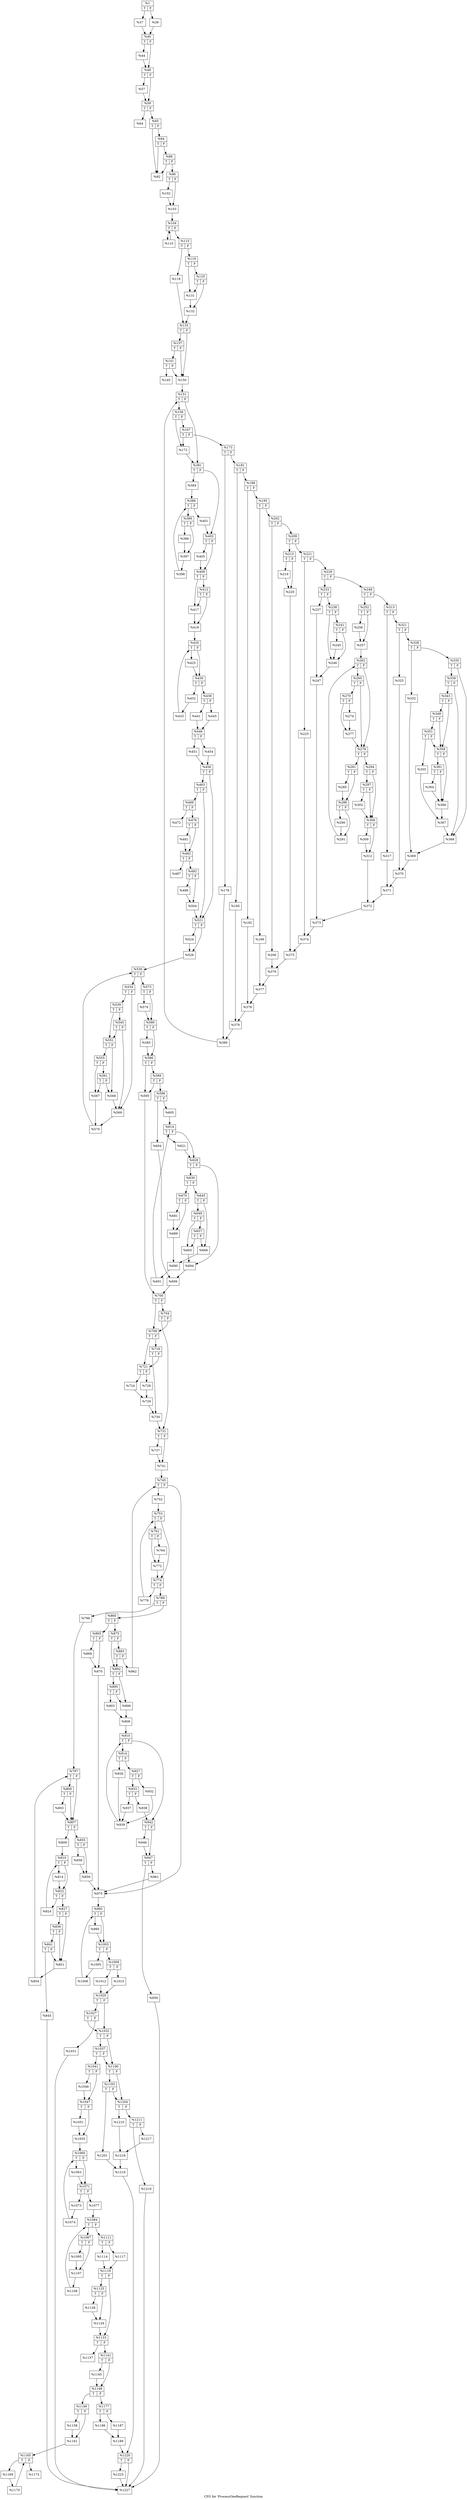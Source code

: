 digraph "CFG for 'ProcessOneRequest' function" {
	label="CFG for 'ProcessOneRequest' function";

	Node0x1010f40 [shape=record,label="{%1|{<s0>T|<s1>F}}"];
	Node0x1010f40:s0 -> Node0x1011050;
	Node0x1010f40:s1 -> Node0xfe5410;
	Node0x1011050 [shape=record,label="{%37}"];
	Node0x1011050 -> Node0xfe54c0;
	Node0xfe5410 [shape=record,label="{%39}"];
	Node0xfe5410 -> Node0xfe54c0;
	Node0xfe54c0 [shape=record,label="{%40|{<s0>T|<s1>F}}"];
	Node0xfe54c0:s0 -> Node0xfe5940;
	Node0xfe54c0:s1 -> Node0x1012b60;
	Node0xfe5940 [shape=record,label="{%44}"];
	Node0xfe5940 -> Node0x1012b60;
	Node0x1012b60 [shape=record,label="{%48|{<s0>T|<s1>F}}"];
	Node0x1012b60:s0 -> Node0x1013cd0;
	Node0x1012b60:s1 -> Node0x1013d20;
	Node0x1013cd0 [shape=record,label="{%57}"];
	Node0x1013cd0 -> Node0x1013d20;
	Node0x1013d20 [shape=record,label="{%59|{<s0>T|<s1>F}}"];
	Node0x1013d20:s0 -> Node0x1014450;
	Node0x1013d20:s1 -> Node0x10144a0;
	Node0x1014450 [shape=record,label="{%64}"];
	Node0x10144a0 [shape=record,label="{%65|{<s0>T|<s1>F}}"];
	Node0x10144a0:s0 -> Node0x1015a80;
	Node0x10144a0:s1 -> Node0x1015ad0;
	Node0x1015ad0 [shape=record,label="{%84|{<s0>T|<s1>F}}"];
	Node0x1015ad0:s0 -> Node0x1015a80;
	Node0x1015ad0:s1 -> Node0x1015e50;
	Node0x1015e50 [shape=record,label="{%88|{<s0>T|<s1>F}}"];
	Node0x1015e50:s0 -> Node0x1015a80;
	Node0x1015e50:s1 -> Node0x10160d0;
	Node0x1015a80 [shape=record,label="{%92}"];
	Node0x10160d0 [shape=record,label="{%96|{<s0>T|<s1>F}}"];
	Node0x10160d0:s0 -> Node0x1016dd0;
	Node0x10160d0:s1 -> Node0x1016e20;
	Node0x1016dd0 [shape=record,label="{%102}"];
	Node0x1016dd0 -> Node0x1016e20;
	Node0x1016e20 [shape=record,label="{%103}"];
	Node0x1016e20 -> Node0x10171b0;
	Node0x10171b0 [shape=record,label="{%104|{<s0>T|<s1>F}}"];
	Node0x10171b0:s0 -> Node0x10174a0;
	Node0x10171b0:s1 -> Node0x10174f0;
	Node0x10174a0 [shape=record,label="{%110}"];
	Node0x10174a0 -> Node0x10171b0;
	Node0x10174f0 [shape=record,label="{%115|{<s0>T|<s1>F}}"];
	Node0x10174f0:s0 -> Node0x10179c0;
	Node0x10174f0:s1 -> Node0x1017a10;
	Node0x10179c0 [shape=record,label="{%118}"];
	Node0x10179c0 -> Node0x1017ba0;
	Node0x1017a10 [shape=record,label="{%119|{<s0>T|<s1>F}}"];
	Node0x1017a10:s0 -> Node0x1017e60;
	Node0x1017a10:s1 -> Node0x1017eb0;
	Node0x1017eb0 [shape=record,label="{%125|{<s0>T|<s1>F}}"];
	Node0x1017eb0:s0 -> Node0x1017e60;
	Node0x1017eb0:s1 -> Node0x10189e0;
	Node0x1017e60 [shape=record,label="{%131}"];
	Node0x1017e60 -> Node0x10189e0;
	Node0x10189e0 [shape=record,label="{%132}"];
	Node0x10189e0 -> Node0x1017ba0;
	Node0x1017ba0 [shape=record,label="{%133|{<s0>T|<s1>F}}"];
	Node0x1017ba0:s0 -> Node0x1018eb0;
	Node0x1017ba0:s1 -> Node0x1018f00;
	Node0x1018eb0 [shape=record,label="{%137|{<s0>T|<s1>F}}"];
	Node0x1018eb0:s0 -> Node0x1019240;
	Node0x1018eb0:s1 -> Node0x1018f00;
	Node0x1019240 [shape=record,label="{%141|{<s0>T|<s1>F}}"];
	Node0x1019240:s0 -> Node0x1019580;
	Node0x1019240:s1 -> Node0x1018f00;
	Node0x1019580 [shape=record,label="{%145}"];
	Node0x1018f00 [shape=record,label="{%150}"];
	Node0x1018f00 -> Node0x101a070;
	Node0x101a070 [shape=record,label="{%151|{<s0>T|<s1>F}}"];
	Node0x101a070:s0 -> Node0x101a3b0;
	Node0x101a070:s1 -> Node0x101a400;
	Node0x101a3b0 [shape=record,label="{%156|{<s0>T|<s1>F}}"];
	Node0x101a3b0:s0 -> Node0x101ab60;
	Node0x101a3b0:s1 -> Node0x101abb0;
	Node0x101abb0 [shape=record,label="{%167|{<s0>T|<s1>F}}"];
	Node0x101abb0:s0 -> Node0x101ab60;
	Node0x101abb0:s1 -> Node0x101ae60;
	Node0x101ab60 [shape=record,label="{%172}"];
	Node0x101ab60 -> Node0x101a400;
	Node0x101ae60 [shape=record,label="{%173|{<s0>T|<s1>F}}"];
	Node0x101ae60:s0 -> Node0x101b570;
	Node0x101ae60:s1 -> Node0x101b5c0;
	Node0x101b570 [shape=record,label="{%178}"];
	Node0x101b570 -> Node0x101b850;
	Node0x101b5c0 [shape=record,label="{%181|{<s0>T|<s1>F}}"];
	Node0x101b5c0:s0 -> Node0x101bb60;
	Node0x101b5c0:s1 -> Node0x101bbb0;
	Node0x101bb60 [shape=record,label="{%185}"];
	Node0x101bb60 -> Node0x101be80;
	Node0x101bbb0 [shape=record,label="{%188|{<s0>T|<s1>F}}"];
	Node0x101bbb0:s0 -> Node0x101c190;
	Node0x101bbb0:s1 -> Node0x101c1e0;
	Node0x101c190 [shape=record,label="{%192}"];
	Node0x101c190 -> Node0x101c4e0;
	Node0x101c1e0 [shape=record,label="{%195|{<s0>T|<s1>F}}"];
	Node0x101c1e0:s0 -> Node0x101c7f0;
	Node0x101c1e0:s1 -> Node0x101c840;
	Node0x101c7f0 [shape=record,label="{%199}"];
	Node0x101c7f0 -> Node0x101cb10;
	Node0x101c840 [shape=record,label="{%202|{<s0>T|<s1>F}}"];
	Node0x101c840:s0 -> Node0x101ce20;
	Node0x101c840:s1 -> Node0x101ce70;
	Node0x101ce20 [shape=record,label="{%206}"];
	Node0x101ce20 -> Node0x101d140;
	Node0x101ce70 [shape=record,label="{%209|{<s0>T|<s1>F}}"];
	Node0x101ce70:s0 -> Node0x101d450;
	Node0x101ce70:s1 -> Node0x101d4a0;
	Node0x101d450 [shape=record,label="{%213|{<s0>T|<s1>F}}"];
	Node0x101d450:s0 -> Node0x101dac0;
	Node0x101d450:s1 -> Node0x101db10;
	Node0x101dac0 [shape=record,label="{%219}"];
	Node0x101dac0 -> Node0x101db10;
	Node0x101db10 [shape=record,label="{%220}"];
	Node0x101db10 -> Node0x101dfe0;
	Node0x101d4a0 [shape=record,label="{%221|{<s0>T|<s1>F}}"];
	Node0x101d4a0:s0 -> Node0x101e310;
	Node0x101d4a0:s1 -> Node0x101e360;
	Node0x101e310 [shape=record,label="{%225}"];
	Node0x101e310 -> Node0x101e850;
	Node0x101e360 [shape=record,label="{%229|{<s0>T|<s1>F}}"];
	Node0x101e360:s0 -> Node0x101eb60;
	Node0x101e360:s1 -> Node0x101ebb0;
	Node0x101eb60 [shape=record,label="{%233|{<s0>T|<s1>F}}"];
	Node0x101eb60:s0 -> Node0x101ef30;
	Node0x101eb60:s1 -> Node0x101ef80;
	Node0x101ef30 [shape=record,label="{%237}"];
	Node0x101ef30 -> Node0x101f150;
	Node0x101ef80 [shape=record,label="{%238|{<s0>T|<s1>F}}"];
	Node0x101ef80:s0 -> Node0x101f2d0;
	Node0x101ef80:s1 -> Node0x101f320;
	Node0x101f320 [shape=record,label="{%241|{<s0>T|<s1>F}}"];
	Node0x101f320:s0 -> Node0x101f6a0;
	Node0x101f320:s1 -> Node0x101f2d0;
	Node0x101f6a0 [shape=record,label="{%245}"];
	Node0x101f6a0 -> Node0x101f2d0;
	Node0x101f2d0 [shape=record,label="{%246}"];
	Node0x101f2d0 -> Node0x101f150;
	Node0x101f150 [shape=record,label="{%247}"];
	Node0x101f150 -> Node0x101f8c0;
	Node0x101ebb0 [shape=record,label="{%248|{<s0>T|<s1>F}}"];
	Node0x101ebb0:s0 -> Node0x101fbd0;
	Node0x101ebb0:s1 -> Node0x101fc20;
	Node0x101fbd0 [shape=record,label="{%252|{<s0>T|<s1>F}}"];
	Node0x101fbd0:s0 -> Node0x1020040;
	Node0x101fbd0:s1 -> Node0x1020090;
	Node0x1020040 [shape=record,label="{%256}"];
	Node0x1020040 -> Node0x1020090;
	Node0x1020090 [shape=record,label="{%257}"];
	Node0x1020090 -> Node0x1018610;
	Node0x1018610 [shape=record,label="{%262|{<s0>T|<s1>F}}"];
	Node0x1018610:s0 -> Node0x1018790;
	Node0x1018610:s1 -> Node0x10187e0;
	Node0x1018790 [shape=record,label="{%265|{<s0>T|<s1>F}}"];
	Node0x1018790:s0 -> Node0x10188c0;
	Node0x1018790:s1 -> Node0x10187e0;
	Node0x10188c0 [shape=record,label="{%270|{<s0>T|<s1>F}}"];
	Node0x10188c0:s0 -> Node0x1021580;
	Node0x10188c0:s1 -> Node0x10215d0;
	Node0x10215d0 [shape=record,label="{%274}"];
	Node0x10215d0 -> Node0x1021580;
	Node0x1021580 [shape=record,label="{%277}"];
	Node0x1021580 -> Node0x10187e0;
	Node0x10187e0 [shape=record,label="{%279|{<s0>T|<s1>F}}"];
	Node0x10187e0:s0 -> Node0x10219e0;
	Node0x10187e0:s1 -> Node0x1021a30;
	Node0x10219e0 [shape=record,label="{%281|{<s0>T|<s1>F}}"];
	Node0x10219e0:s0 -> Node0x1021c70;
	Node0x10219e0:s1 -> Node0x1021cc0;
	Node0x1021c70 [shape=record,label="{%285}"];
	Node0x1021c70 -> Node0x1021cc0;
	Node0x1021cc0 [shape=record,label="{%286|{<s0>T|<s1>F}}"];
	Node0x1021cc0:s0 -> Node0x1021fe0;
	Node0x1021cc0:s1 -> Node0x1022030;
	Node0x1021fe0 [shape=record,label="{%290}"];
	Node0x1021fe0 -> Node0x1022030;
	Node0x1022030 [shape=record,label="{%291}"];
	Node0x1022030 -> Node0x1018610;
	Node0x1021a30 [shape=record,label="{%294|{<s0>T|<s1>F}}"];
	Node0x1021a30:s0 -> Node0x1022480;
	Node0x1021a30:s1 -> Node0x10224d0;
	Node0x1022480 [shape=record,label="{%297|{<s0>T|<s1>F}}"];
	Node0x1022480:s0 -> Node0x1022740;
	Node0x1022480:s1 -> Node0x10224d0;
	Node0x1022740 [shape=record,label="{%302}"];
	Node0x1022740 -> Node0x10224d0;
	Node0x10224d0 [shape=record,label="{%306|{<s0>T|<s1>F}}"];
	Node0x10224d0:s0 -> Node0x1022b90;
	Node0x10224d0:s1 -> Node0x1022be0;
	Node0x1022b90 [shape=record,label="{%309}"];
	Node0x1022b90 -> Node0x1022be0;
	Node0x1022be0 [shape=record,label="{%312}"];
	Node0x1022be0 -> Node0x1022ed0;
	Node0x101fc20 [shape=record,label="{%313|{<s0>T|<s1>F}}"];
	Node0x101fc20:s0 -> Node0x10231e0;
	Node0x101fc20:s1 -> Node0x1023230;
	Node0x10231e0 [shape=record,label="{%317}"];
	Node0x10231e0 -> Node0x10235e0;
	Node0x1023230 [shape=record,label="{%321|{<s0>T|<s1>F}}"];
	Node0x1023230:s0 -> Node0x10238f0;
	Node0x1023230:s1 -> Node0x1023940;
	Node0x10238f0 [shape=record,label="{%325}"];
	Node0x10238f0 -> Node0x1023bd0;
	Node0x1023940 [shape=record,label="{%328|{<s0>T|<s1>F}}"];
	Node0x1023940:s0 -> Node0x1023ee0;
	Node0x1023940:s1 -> Node0x1023f30;
	Node0x1023ee0 [shape=record,label="{%332}"];
	Node0x1023ee0 -> Node0x1024230;
	Node0x1023f30 [shape=record,label="{%335|{<s0>T|<s1>F}}"];
	Node0x1023f30:s0 -> Node0x1024540;
	Node0x1023f30:s1 -> Node0x1024590;
	Node0x1024540 [shape=record,label="{%339|{<s0>T|<s1>F}}"];
	Node0x1024540:s0 -> Node0x1024890;
	Node0x1024540:s1 -> Node0x1024590;
	Node0x1024890 [shape=record,label="{%343|{<s0>T|<s1>F}}"];
	Node0x1024890:s0 -> Node0x1024dc0;
	Node0x1024890:s1 -> Node0x1024e10;
	Node0x1024dc0 [shape=record,label="{%348|{<s0>T|<s1>F}}"];
	Node0x1024dc0:s0 -> Node0x1025000;
	Node0x1024dc0:s1 -> Node0x1024e10;
	Node0x1025000 [shape=record,label="{%351|{<s0>T|<s1>F}}"];
	Node0x1025000:s0 -> Node0x1025210;
	Node0x1025000:s1 -> Node0x1024e10;
	Node0x1025210 [shape=record,label="{%355}"];
	Node0x1025210 -> Node0x10254b0;
	Node0x1024e10 [shape=record,label="{%358|{<s0>T|<s1>F}}"];
	Node0x1024e10:s0 -> Node0x1025630;
	Node0x1024e10:s1 -> Node0x1025680;
	Node0x1025630 [shape=record,label="{%361|{<s0>T|<s1>F}}"];
	Node0x1025630:s0 -> Node0x1025870;
	Node0x1025630:s1 -> Node0x1025680;
	Node0x1025870 [shape=record,label="{%364}"];
	Node0x1025870 -> Node0x1025680;
	Node0x1025680 [shape=record,label="{%366}"];
	Node0x1025680 -> Node0x10254b0;
	Node0x10254b0 [shape=record,label="{%367}"];
	Node0x10254b0 -> Node0x1024590;
	Node0x1024590 [shape=record,label="{%368}"];
	Node0x1024590 -> Node0x1024230;
	Node0x1024230 [shape=record,label="{%369}"];
	Node0x1024230 -> Node0x1023bd0;
	Node0x1023bd0 [shape=record,label="{%370}"];
	Node0x1023bd0 -> Node0x10235e0;
	Node0x10235e0 [shape=record,label="{%371}"];
	Node0x10235e0 -> Node0x1022ed0;
	Node0x1022ed0 [shape=record,label="{%372}"];
	Node0x1022ed0 -> Node0x101f8c0;
	Node0x101f8c0 [shape=record,label="{%373}"];
	Node0x101f8c0 -> Node0x101e850;
	Node0x101e850 [shape=record,label="{%374}"];
	Node0x101e850 -> Node0x101dfe0;
	Node0x101dfe0 [shape=record,label="{%375}"];
	Node0x101dfe0 -> Node0x101d140;
	Node0x101d140 [shape=record,label="{%376}"];
	Node0x101d140 -> Node0x101cb10;
	Node0x101cb10 [shape=record,label="{%377}"];
	Node0x101cb10 -> Node0x101c4e0;
	Node0x101c4e0 [shape=record,label="{%378}"];
	Node0x101c4e0 -> Node0x101be80;
	Node0x101be80 [shape=record,label="{%379}"];
	Node0x101be80 -> Node0x101b850;
	Node0x101b850 [shape=record,label="{%380}"];
	Node0x101b850 -> Node0x101a070;
	Node0x101a400 [shape=record,label="{%381|{<s0>T|<s1>F}}"];
	Node0x101a400:s0 -> Node0x1026180;
	Node0x101a400:s1 -> Node0x10261d0;
	Node0x1026180 [shape=record,label="{%384}"];
	Node0x1026180 -> Node0x1026930;
	Node0x1026930 [shape=record,label="{%386|{<s0>T|<s1>F}}"];
	Node0x1026930:s0 -> Node0x1026ab0;
	Node0x1026930:s1 -> Node0x1026b00;
	Node0x1026ab0 [shape=record,label="{%389|{<s0>T|<s1>F}}"];
	Node0x1026ab0:s0 -> Node0x1026f60;
	Node0x1026ab0:s1 -> Node0x1026fb0;
	Node0x1026f60 [shape=record,label="{%396}"];
	Node0x1026f60 -> Node0x1026fb0;
	Node0x1026fb0 [shape=record,label="{%397}"];
	Node0x1026fb0 -> Node0x10271f0;
	Node0x10271f0 [shape=record,label="{%398}"];
	Node0x10271f0 -> Node0x1026930;
	Node0x1026b00 [shape=record,label="{%401}"];
	Node0x1026b00 -> Node0x10261d0;
	Node0x10261d0 [shape=record,label="{%402|{<s0>T|<s1>F}}"];
	Node0x10261d0:s0 -> Node0x1027580;
	Node0x10261d0:s1 -> Node0x10275d0;
	Node0x1027580 [shape=record,label="{%405}"];
	Node0x1027580 -> Node0x10275d0;
	Node0x10275d0 [shape=record,label="{%409|{<s0>T|<s1>F}}"];
	Node0x10275d0:s0 -> Node0x1027d40;
	Node0x10275d0:s1 -> Node0x1027d90;
	Node0x1027d90 [shape=record,label="{%412|{<s0>T|<s1>F}}"];
	Node0x1027d90:s0 -> Node0x1027d40;
	Node0x1027d90:s1 -> Node0x1028000;
	Node0x1027d40 [shape=record,label="{%417}"];
	Node0x1027d40 -> Node0x1028000;
	Node0x1028000 [shape=record,label="{%418}"];
	Node0x1028000 -> Node0x1028320;
	Node0x1028320 [shape=record,label="{%420|{<s0>T|<s1>F}}"];
	Node0x1028320:s0 -> Node0x1028560;
	Node0x1028320:s1 -> Node0x10285b0;
	Node0x1028560 [shape=record,label="{%425}"];
	Node0x1028560 -> Node0x10285b0;
	Node0x10285b0 [shape=record,label="{%430|{<s0>T|<s1>F}}"];
	Node0x10285b0:s0 -> Node0x1028920;
	Node0x10285b0:s1 -> Node0x1028970;
	Node0x1028920 [shape=record,label="{%432}"];
	Node0x1028920 -> Node0x1028a50;
	Node0x1028a50 [shape=record,label="{%433}"];
	Node0x1028a50 -> Node0x1028320;
	Node0x1028970 [shape=record,label="{%436|{<s0>T|<s1>F}}"];
	Node0x1028970:s0 -> Node0x1028e50;
	Node0x1028970:s1 -> Node0x1028ea0;
	Node0x1028e50 [shape=record,label="{%441}"];
	Node0x1028e50 -> Node0x1029210;
	Node0x1028ea0 [shape=record,label="{%445}"];
	Node0x1028ea0 -> Node0x1029210;
	Node0x1029210 [shape=record,label="{%446|{<s0>T|<s1>F}}"];
	Node0x1029210:s0 -> Node0x10295b0;
	Node0x1029210:s1 -> Node0x1029600;
	Node0x10295b0 [shape=record,label="{%451}"];
	Node0x10295b0 -> Node0x10297c0;
	Node0x1029600 [shape=record,label="{%454}"];
	Node0x1029600 -> Node0x10297c0;
	Node0x10297c0 [shape=record,label="{%456|{<s0>T|<s1>F}}"];
	Node0x10297c0:s0 -> Node0x1029c90;
	Node0x10297c0:s1 -> Node0x1029ce0;
	Node0x1029c90 [shape=record,label="{%463|{<s0>T|<s1>F}}"];
	Node0x1029c90:s0 -> Node0x1029e90;
	Node0x1029c90:s1 -> Node0x1029ce0;
	Node0x1029e90 [shape=record,label="{%466|{<s0>T|<s1>F}}"];
	Node0x1029e90:s0 -> Node0x102a3c0;
	Node0x1029e90:s1 -> Node0x102a410;
	Node0x102a3c0 [shape=record,label="{%472}"];
	Node0x102a410 [shape=record,label="{%476|{<s0>T|<s1>F}}"];
	Node0x102a410:s0 -> Node0x102b200;
	Node0x102a410:s1 -> Node0x102b250;
	Node0x102b200 [shape=record,label="{%481}"];
	Node0x102b200 -> Node0x102b250;
	Node0x102b250 [shape=record,label="{%482|{<s0>T|<s1>F}}"];
	Node0x102b250:s0 -> Node0x102b9b0;
	Node0x102b250:s1 -> Node0x102ba00;
	Node0x102b9b0 [shape=record,label="{%487}"];
	Node0x102ba00 [shape=record,label="{%492|{<s0>T|<s1>F}}"];
	Node0x102ba00:s0 -> Node0x102c470;
	Node0x102ba00:s1 -> Node0x102c4c0;
	Node0x102c470 [shape=record,label="{%498}"];
	Node0x102c470 -> Node0x102c4c0;
	Node0x102c4c0 [shape=record,label="{%504}"];
	Node0x102c4c0 -> Node0x1029ce0;
	Node0x1029ce0 [shape=record,label="{%521|{<s0>T|<s1>F}}"];
	Node0x1029ce0:s0 -> Node0x1020be0;
	Node0x1029ce0:s1 -> Node0x1020c30;
	Node0x1020be0 [shape=record,label="{%524}"];
	Node0x1020be0 -> Node0x1020c30;
	Node0x1020c30 [shape=record,label="{%526}"];
	Node0x1020c30 -> Node0x10210c0;
	Node0x10210c0 [shape=record,label="{%530|{<s0>T|<s1>F}}"];
	Node0x10210c0:s0 -> Node0x102efc0;
	Node0x10210c0:s1 -> Node0x102f010;
	Node0x102efc0 [shape=record,label="{%534|{<s0>T|<s1>F}}"];
	Node0x102efc0:s0 -> Node0x102f280;
	Node0x102efc0:s1 -> Node0x102f2d0;
	Node0x102f280 [shape=record,label="{%539|{<s0>T|<s1>F}}"];
	Node0x102f280:s0 -> Node0x102f5c0;
	Node0x102f280:s1 -> Node0x102f610;
	Node0x102f610 [shape=record,label="{%545|{<s0>T|<s1>F}}"];
	Node0x102f610:s0 -> Node0x102f5c0;
	Node0x102f610:s1 -> Node0x102f2d0;
	Node0x102f5c0 [shape=record,label="{%551|{<s0>T|<s1>F}}"];
	Node0x102f5c0:s0 -> Node0x102fbe0;
	Node0x102f5c0:s1 -> Node0x102fc30;
	Node0x102fbe0 [shape=record,label="{%555|{<s0>T|<s1>F}}"];
	Node0x102fbe0:s0 -> Node0x102ff20;
	Node0x102fbe0:s1 -> Node0x102ff70;
	Node0x102ff70 [shape=record,label="{%561|{<s0>T|<s1>F}}"];
	Node0x102ff70:s0 -> Node0x102ff20;
	Node0x102ff70:s1 -> Node0x102fc30;
	Node0x102ff20 [shape=record,label="{%567}"];
	Node0x102ff20 -> Node0x10302f0;
	Node0x102fc30 [shape=record,label="{%568}"];
	Node0x102fc30 -> Node0x102f2d0;
	Node0x102f2d0 [shape=record,label="{%569}"];
	Node0x102f2d0 -> Node0x10302f0;
	Node0x10302f0 [shape=record,label="{%570}"];
	Node0x10302f0 -> Node0x10210c0;
	Node0x102f010 [shape=record,label="{%573|{<s0>T|<s1>F}}"];
	Node0x102f010:s0 -> Node0x1030900;
	Node0x102f010:s1 -> Node0x1030950;
	Node0x1030900 [shape=record,label="{%579}"];
	Node0x1030900 -> Node0x1030950;
	Node0x1030950 [shape=record,label="{%580|{<s0>T|<s1>F}}"];
	Node0x1030950:s0 -> Node0x1030e00;
	Node0x1030950:s1 -> Node0x1030e50;
	Node0x1030e00 [shape=record,label="{%585}"];
	Node0x1030e00 -> Node0x1030e50;
	Node0x1030e50 [shape=record,label="{%586|{<s0>T|<s1>F}}"];
	Node0x1030e50:s0 -> Node0x1031160;
	Node0x1030e50:s1 -> Node0x10311b0;
	Node0x10311b0 [shape=record,label="{%589|{<s0>T|<s1>F}}"];
	Node0x10311b0:s0 -> Node0x1031160;
	Node0x10311b0:s1 -> Node0x10314a0;
	Node0x1031160 [shape=record,label="{%595}"];
	Node0x1031160 -> Node0x1031680;
	Node0x10314a0 [shape=record,label="{%596|{<s0>T|<s1>F}}"];
	Node0x10314a0:s0 -> Node0x1031b50;
	Node0x10314a0:s1 -> Node0x1031ba0;
	Node0x1031b50 [shape=record,label="{%604}"];
	Node0x1031b50 -> Node0x1031d80;
	Node0x1031ba0 [shape=record,label="{%605}"];
	Node0x1031ba0 -> Node0x10323f0;
	Node0x10323f0 [shape=record,label="{%614|{<s0>T|<s1>F}}"];
	Node0x10323f0:s0 -> Node0x1032730;
	Node0x10323f0:s1 -> Node0x1032780;
	Node0x1032730 [shape=record,label="{%621}"];
	Node0x1032730 -> Node0x1032780;
	Node0x1032780 [shape=record,label="{%628|{<s0>T|<s1>F}}"];
	Node0x1032780:s0 -> Node0x1032bf0;
	Node0x1032780:s1 -> Node0x1032c40;
	Node0x1032bf0 [shape=record,label="{%630|{<s0>T|<s1>F}}"];
	Node0x1032bf0:s0 -> Node0x1033560;
	Node0x1032bf0:s1 -> Node0x10335b0;
	Node0x10335b0 [shape=record,label="{%645|{<s0>T|<s1>F}}"];
	Node0x10335b0:s0 -> Node0x10337c0;
	Node0x10335b0:s1 -> Node0x1033810;
	Node0x10337c0 [shape=record,label="{%649|{<s0>T|<s1>F}}"];
	Node0x10337c0:s0 -> Node0x1033bf0;
	Node0x10337c0:s1 -> Node0x1033c40;
	Node0x1033c40 [shape=record,label="{%657|{<s0>T|<s1>F}}"];
	Node0x1033c40:s0 -> Node0x1033bf0;
	Node0x1033c40:s1 -> Node0x1033810;
	Node0x1033bf0 [shape=record,label="{%665}"];
	Node0x1033bf0 -> Node0x1032c40;
	Node0x1033810 [shape=record,label="{%666}"];
	Node0x1033810 -> Node0x1034360;
	Node0x1033560 [shape=record,label="{%670|{<s0>T|<s1>F}}"];
	Node0x1033560:s0 -> Node0x10348c0;
	Node0x1033560:s1 -> Node0x1034910;
	Node0x10348c0 [shape=record,label="{%681}"];
	Node0x10348c0 -> Node0x1034910;
	Node0x1034910 [shape=record,label="{%689}"];
	Node0x1034910 -> Node0x1034360;
	Node0x1034360 [shape=record,label="{%690}"];
	Node0x1034360 -> Node0x1034ea0;
	Node0x1034ea0 [shape=record,label="{%691}"];
	Node0x1034ea0 -> Node0x10323f0;
	Node0x1032c40 [shape=record,label="{%694}"];
	Node0x1032c40 -> Node0x1031d80;
	Node0x1031d80 [shape=record,label="{%699}"];
	Node0x1031d80 -> Node0x1031680;
	Node0x1031680 [shape=record,label="{%700|{<s0>T|<s1>F}}"];
	Node0x1031680:s0 -> Node0x1035810;
	Node0x1031680:s1 -> Node0x1035860;
	Node0x1035860 [shape=record,label="{%704|{<s0>T|<s1>F}}"];
	Node0x1035860:s0 -> Node0x1008de0;
	Node0x1035860:s1 -> Node0x1035810;
	Node0x1035810 [shape=record,label="{%709|{<s0>T|<s1>F}}"];
	Node0x1035810:s0 -> Node0x10093a0;
	Node0x1035810:s1 -> Node0x10093f0;
	Node0x10093f0 [shape=record,label="{%716|{<s0>T|<s1>F}}"];
	Node0x10093f0:s0 -> Node0x10096b0;
	Node0x10093f0:s1 -> Node0x10093a0;
	Node0x10093a0 [shape=record,label="{%721|{<s0>T|<s1>F}}"];
	Node0x10093a0:s0 -> Node0x1009860;
	Node0x10093a0:s1 -> Node0x10098b0;
	Node0x1009860 [shape=record,label="{%724}"];
	Node0x1009860 -> Node0x10375b0;
	Node0x10098b0 [shape=record,label="{%728}"];
	Node0x10098b0 -> Node0x10375b0;
	Node0x10375b0 [shape=record,label="{%729}"];
	Node0x10375b0 -> Node0x10096b0;
	Node0x10096b0 [shape=record,label="{%730}"];
	Node0x10096b0 -> Node0x1008de0;
	Node0x1008de0 [shape=record,label="{%731|{<s0>T|<s1>F}}"];
	Node0x1008de0:s0 -> Node0x1037c30;
	Node0x1008de0:s1 -> Node0x1037c80;
	Node0x1037c30 [shape=record,label="{%737}"];
	Node0x1037c30 -> Node0x1037c80;
	Node0x1037c80 [shape=record,label="{%741}"];
	Node0x1037c80 -> Node0x1038490;
	Node0x1038490 [shape=record,label="{%745|{<s0>T|<s1>F}}"];
	Node0x1038490:s0 -> Node0x10387b0;
	Node0x1038490:s1 -> Node0x1038800;
	Node0x10387b0 [shape=record,label="{%752}"];
	Node0x10387b0 -> Node0x10388e0;
	Node0x10388e0 [shape=record,label="{%753|{<s0>T|<s1>F}}"];
	Node0x10388e0:s0 -> Node0x1038c60;
	Node0x10388e0:s1 -> Node0x1038cb0;
	Node0x1038c60 [shape=record,label="{%761|{<s0>T|<s1>F}}"];
	Node0x1038c60:s0 -> Node0x1038e60;
	Node0x1038c60:s1 -> Node0x1038eb0;
	Node0x1038eb0 [shape=record,label="{%764}"];
	Node0x1038eb0 -> Node0x1038e60;
	Node0x1038e60 [shape=record,label="{%772}"];
	Node0x1038e60 -> Node0x1038cb0;
	Node0x1038cb0 [shape=record,label="{%774|{<s0>T|<s1>F}}"];
	Node0x1038cb0:s0 -> Node0x1039460;
	Node0x1038cb0:s1 -> Node0x10394b0;
	Node0x1039460 [shape=record,label="{%776}"];
	Node0x1039460 -> Node0x10388e0;
	Node0x10394b0 [shape=record,label="{%789|{<s0>T|<s1>F}}"];
	Node0x10394b0:s0 -> Node0x103a090;
	Node0x10394b0:s1 -> Node0x103a0e0;
	Node0x103a090 [shape=record,label="{%796}"];
	Node0x103a090 -> Node0x103a240;
	Node0x103a240 [shape=record,label="{%797|{<s0>T|<s1>F}}"];
	Node0x103a240:s0 -> Node0x103a3c0;
	Node0x103a240:s1 -> Node0x103a410;
	Node0x103a3c0 [shape=record,label="{%800|{<s0>T|<s1>F}}"];
	Node0x103a3c0:s0 -> Node0x103a5c0;
	Node0x103a3c0:s1 -> Node0x103a410;
	Node0x103a5c0 [shape=record,label="{%803}"];
	Node0x103a5c0 -> Node0x103a410;
	Node0x103a410 [shape=record,label="{%807|{<s0>T|<s1>F}}"];
	Node0x103a410:s0 -> Node0x103a8f0;
	Node0x103a410:s1 -> Node0x103a940;
	Node0x103a8f0 [shape=record,label="{%809}"];
	Node0x103a8f0 -> Node0x103aa20;
	Node0x103aa20 [shape=record,label="{%810|{<s0>T|<s1>F}}"];
	Node0x103aa20:s0 -> Node0x103ac00;
	Node0x103aa20:s1 -> Node0x103ac50;
	Node0x103ac00 [shape=record,label="{%814}"];
	Node0x103ac00 -> Node0x103ac50;
	Node0x103ac50 [shape=record,label="{%822|{<s0>T|<s1>F}}"];
	Node0x103ac50:s0 -> Node0x103b130;
	Node0x103ac50:s1 -> Node0x103b180;
	Node0x103b130 [shape=record,label="{%824}"];
	Node0x103b130 -> Node0x103aa20;
	Node0x103b180 [shape=record,label="{%827|{<s0>T|<s1>F}}"];
	Node0x103b180:s0 -> Node0x103b990;
	Node0x103b180:s1 -> Node0x103b9e0;
	Node0x103b990 [shape=record,label="{%836|{<s0>T|<s1>F}}"];
	Node0x103b990:s0 -> Node0x103bcd0;
	Node0x103b990:s1 -> Node0x103b9e0;
	Node0x103bcd0 [shape=record,label="{%841|{<s0>T|<s1>F}}"];
	Node0x103bcd0:s0 -> Node0x103c0f0;
	Node0x103bcd0:s1 -> Node0x103b9e0;
	Node0x103c0f0 [shape=record,label="{%845}"];
	Node0x103c0f0 -> Node0x103c7d0;
	Node0x103b9e0 [shape=record,label="{%851}"];
	Node0x103b9e0 -> Node0x103c9d0;
	Node0x103c9d0 [shape=record,label="{%854}"];
	Node0x103c9d0 -> Node0x103a240;
	Node0x103a940 [shape=record,label="{%855|{<s0>T|<s1>F}}"];
	Node0x103a940:s0 -> Node0x103cbb0;
	Node0x103a940:s1 -> Node0x103cc00;
	Node0x103cbb0 [shape=record,label="{%858}"];
	Node0x103cbb0 -> Node0x103cc00;
	Node0x103cc00 [shape=record,label="{%859}"];
	Node0x103cc00 -> Node0x1038800;
	Node0x103a0e0 [shape=record,label="{%860|{<s0>T|<s1>F}}"];
	Node0x103a0e0:s0 -> Node0x103d080;
	Node0x103a0e0:s1 -> Node0x103d0d0;
	Node0x103d080 [shape=record,label="{%865|{<s0>T|<s1>F}}"];
	Node0x103d080:s0 -> Node0x103d3d0;
	Node0x103d080:s1 -> Node0x103d420;
	Node0x103d3d0 [shape=record,label="{%869}"];
	Node0x103d3d0 -> Node0x103d420;
	Node0x103d420 [shape=record,label="{%870}"];
	Node0x103d420 -> Node0x1038800;
	Node0x103d0d0 [shape=record,label="{%875|{<s0>T|<s1>F}}"];
	Node0x103d0d0:s0 -> Node0x103dc40;
	Node0x103d0d0:s1 -> Node0x103dc90;
	Node0x103dc90 [shape=record,label="{%883|{<s0>T|<s1>F}}"];
	Node0x103dc90:s0 -> Node0x103dc40;
	Node0x103dc90:s1 -> Node0x103e0b0;
	Node0x103dc40 [shape=record,label="{%892|{<s0>T|<s1>F}}"];
	Node0x103dc40:s0 -> Node0x103e260;
	Node0x103dc40:s1 -> Node0x103e2b0;
	Node0x103e260 [shape=record,label="{%895|{<s0>T|<s1>F}}"];
	Node0x103e260:s0 -> Node0x103e690;
	Node0x103e260:s1 -> Node0x103e2b0;
	Node0x103e690 [shape=record,label="{%903}"];
	Node0x103e690 -> Node0x103e840;
	Node0x103e2b0 [shape=record,label="{%906}"];
	Node0x103e2b0 -> Node0x103e840;
	Node0x103e840 [shape=record,label="{%908}"];
	Node0x103e840 -> Node0x103eb50;
	Node0x103eb50 [shape=record,label="{%910|{<s0>T|<s1>F}}"];
	Node0x103eb50:s0 -> Node0x103ed30;
	Node0x103eb50:s1 -> Node0x103ed80;
	Node0x103ed30 [shape=record,label="{%914|{<s0>T|<s1>F}}"];
	Node0x103ed30:s0 -> Node0x103f510;
	Node0x103ed30:s1 -> Node0x103f560;
	Node0x103f510 [shape=record,label="{%926}"];
	Node0x103f510 -> Node0x103f640;
	Node0x103f560 [shape=record,label="{%927|{<s0>T|<s1>F}}"];
	Node0x103f560:s0 -> Node0x103f8d0;
	Node0x103f560:s1 -> Node0x103f920;
	Node0x103f920 [shape=record,label="{%932}"];
	Node0x103f920 -> Node0x103f640;
	Node0x103f8d0 [shape=record,label="{%933|{<s0>T|<s1>F}}"];
	Node0x103f8d0:s0 -> Node0x103fc80;
	Node0x103f8d0:s1 -> Node0x103fcd0;
	Node0x103fc80 [shape=record,label="{%937}"];
	Node0x103fc80 -> Node0x103f640;
	Node0x103fcd0 [shape=record,label="{%938}"];
	Node0x103fcd0 -> Node0x103ed80;
	Node0x103f640 [shape=record,label="{%939}"];
	Node0x103f640 -> Node0x103eb50;
	Node0x103ed80 [shape=record,label="{%942|{<s0>T|<s1>F}}"];
	Node0x103ed80:s0 -> Node0x1040150;
	Node0x103ed80:s1 -> Node0x10401a0;
	Node0x1040150 [shape=record,label="{%946}"];
	Node0x1040150 -> Node0x10401a0;
	Node0x10401a0 [shape=record,label="{%947|{<s0>T|<s1>F}}"];
	Node0x10401a0:s0 -> Node0x1040930;
	Node0x10401a0:s1 -> Node0x1040980;
	Node0x1040930 [shape=record,label="{%959}"];
	Node0x1040930 -> Node0x103c7d0;
	Node0x1040980 [shape=record,label="{%961}"];
	Node0x1040980 -> Node0x1038800;
	Node0x103e0b0 [shape=record,label="{%962}"];
	Node0x103e0b0 -> Node0x1038490;
	Node0x1038800 [shape=record,label="{%975}"];
	Node0x1038800 -> Node0x1041ef0;
	Node0x1041ef0 [shape=record,label="{%992|{<s0>T|<s1>F}}"];
	Node0x1041ef0:s0 -> Node0x1042070;
	Node0x1041ef0:s1 -> Node0x10420c0;
	Node0x1042070 [shape=record,label="{%995}"];
	Node0x1042070 -> Node0x10420c0;
	Node0x10420c0 [shape=record,label="{%1003|{<s0>T|<s1>F}}"];
	Node0x10420c0:s0 -> Node0x1042570;
	Node0x10420c0:s1 -> Node0x10425c0;
	Node0x1042570 [shape=record,label="{%1005}"];
	Node0x1042570 -> Node0x10426a0;
	Node0x10426a0 [shape=record,label="{%1006}"];
	Node0x10426a0 -> Node0x1041ef0;
	Node0x10425c0 [shape=record,label="{%1009|{<s0>T|<s1>F}}"];
	Node0x10425c0:s0 -> Node0x10429d0;
	Node0x10425c0:s1 -> Node0x1042a20;
	Node0x10429d0 [shape=record,label="{%1012}"];
	Node0x10429d0 -> Node0x1042c90;
	Node0x1042a20 [shape=record,label="{%1015}"];
	Node0x1042a20 -> Node0x1042c90;
	Node0x1042c90 [shape=record,label="{%1020|{<s0>T|<s1>F}}"];
	Node0x1042c90:s0 -> Node0x102d020;
	Node0x1042c90:s1 -> Node0x102d070;
	Node0x102d020 [shape=record,label="{%1027|{<s0>T|<s1>F}}"];
	Node0x102d020:s0 -> Node0x102d070;
	Node0x102d020:s1 -> Node0x102d480;
	Node0x102d480 [shape=record,label="{%1031}"];
	Node0x102d480 -> Node0x103c7d0;
	Node0x102d070 [shape=record,label="{%1032|{<s0>T|<s1>F}}"];
	Node0x102d070:s0 -> Node0x102d7a0;
	Node0x102d070:s1 -> Node0x102d7f0;
	Node0x102d7a0 [shape=record,label="{%1037|{<s0>T|<s1>F}}"];
	Node0x102d7a0:s0 -> Node0x102dad0;
	Node0x102d7a0:s1 -> Node0x102d7f0;
	Node0x102dad0 [shape=record,label="{%1041|{<s0>T|<s1>F}}"];
	Node0x102dad0:s0 -> Node0x102ddc0;
	Node0x102dad0:s1 -> Node0x102de10;
	Node0x102ddc0 [shape=record,label="{%1046}"];
	Node0x102ddc0 -> Node0x102de10;
	Node0x102de10 [shape=record,label="{%1047|{<s0>T|<s1>F}}"];
	Node0x102de10:s0 -> Node0x102e350;
	Node0x102de10:s1 -> Node0x102e3a0;
	Node0x102e350 [shape=record,label="{%1051}"];
	Node0x102e350 -> Node0x102e3a0;
	Node0x102e3a0 [shape=record,label="{%1055}"];
	Node0x102e3a0 -> Node0x102eab0;
	Node0x102eab0 [shape=record,label="{%1060|{<s0>T|<s1>F}}"];
	Node0x102eab0:s0 -> Node0x102ec30;
	Node0x102eab0:s1 -> Node0x102ec80;
	Node0x102ec30 [shape=record,label="{%1063}"];
	Node0x102ec30 -> Node0x102ec80;
	Node0x102ec80 [shape=record,label="{%1071|{<s0>T|<s1>F}}"];
	Node0x102ec80:s0 -> Node0x10475a0;
	Node0x102ec80:s1 -> Node0x10475f0;
	Node0x10475a0 [shape=record,label="{%1073}"];
	Node0x10475a0 -> Node0x10476d0;
	Node0x10476d0 [shape=record,label="{%1074}"];
	Node0x10476d0 -> Node0x102eab0;
	Node0x10475f0 [shape=record,label="{%1077}"];
	Node0x10475f0 -> Node0x1047ef0;
	Node0x1047ef0 [shape=record,label="{%1084|{<s0>T|<s1>F}}"];
	Node0x1047ef0:s0 -> Node0x10480a0;
	Node0x1047ef0:s1 -> Node0x10480f0;
	Node0x10480a0 [shape=record,label="{%1087|{<s0>T|<s1>F}}"];
	Node0x10480a0:s0 -> Node0x1048500;
	Node0x10480a0:s1 -> Node0x1048550;
	Node0x1048500 [shape=record,label="{%1095}"];
	Node0x1048500 -> Node0x1048550;
	Node0x1048550 [shape=record,label="{%1107}"];
	Node0x1048550 -> Node0x1048de0;
	Node0x1048de0 [shape=record,label="{%1108}"];
	Node0x1048de0 -> Node0x1047ef0;
	Node0x10480f0 [shape=record,label="{%1111|{<s0>T|<s1>F}}"];
	Node0x10480f0:s0 -> Node0x1049110;
	Node0x10480f0:s1 -> Node0x1049160;
	Node0x1049110 [shape=record,label="{%1114}"];
	Node0x1049110 -> Node0x1049520;
	Node0x1049160 [shape=record,label="{%1117}"];
	Node0x1049160 -> Node0x1049520;
	Node0x1049520 [shape=record,label="{%1119|{<s0>T|<s1>F}}"];
	Node0x1049520:s0 -> Node0x10499b0;
	Node0x1049520:s1 -> Node0x1049a00;
	Node0x10499b0 [shape=record,label="{%1125|{<s0>T|<s1>F}}"];
	Node0x10499b0:s0 -> Node0x1049d80;
	Node0x10499b0:s1 -> Node0x1049dd0;
	Node0x1049d80 [shape=record,label="{%1128}"];
	Node0x1049d80 -> Node0x1049dd0;
	Node0x1049dd0 [shape=record,label="{%1129}"];
	Node0x1049dd0 -> Node0x1049a00;
	Node0x1049a00 [shape=record,label="{%1133|{<s0>T|<s1>F}}"];
	Node0x1049a00:s0 -> Node0x104a8a0;
	Node0x1049a00:s1 -> Node0x104a8f0;
	Node0x104a8a0 [shape=record,label="{%1137}"];
	Node0x104a8f0 [shape=record,label="{%1141|{<s0>T|<s1>F}}"];
	Node0x104a8f0:s0 -> Node0x104b0d0;
	Node0x104a8f0:s1 -> Node0x104b120;
	Node0x104b0d0 [shape=record,label="{%1145}"];
	Node0x104b0d0 -> Node0x104b120;
	Node0x104b120 [shape=record,label="{%1146|{<s0>T|<s1>F}}"];
	Node0x104b120:s0 -> Node0x104b690;
	Node0x104b120:s1 -> Node0x104b6e0;
	Node0x104b690 [shape=record,label="{%1149|{<s0>T|<s1>F}}"];
	Node0x104b690:s0 -> Node0x104bcc0;
	Node0x104b690:s1 -> Node0x104bd10;
	Node0x104bcc0 [shape=record,label="{%1158}"];
	Node0x104bcc0 -> Node0x104bd10;
	Node0x104bd10 [shape=record,label="{%1161}"];
	Node0x104bd10 -> Node0x104c350;
	Node0x104c350 [shape=record,label="{%1165|{<s0>T|<s1>F}}"];
	Node0x104c350:s0 -> Node0x104c5a0;
	Node0x104c350:s1 -> Node0x104c5f0;
	Node0x104c5a0 [shape=record,label="{%1169}"];
	Node0x104c5a0 -> Node0x104c6d0;
	Node0x104c6d0 [shape=record,label="{%1170}"];
	Node0x104c6d0 -> Node0x104c350;
	Node0x104c5f0 [shape=record,label="{%1173}"];
	Node0x104b6e0 [shape=record,label="{%1177|{<s0>T|<s1>F}}"];
	Node0x104b6e0:s0 -> Node0x104d2f0;
	Node0x104b6e0:s1 -> Node0x104d340;
	Node0x104d2f0 [shape=record,label="{%1186}"];
	Node0x104d2f0 -> Node0x104d630;
	Node0x104d340 [shape=record,label="{%1187}"];
	Node0x104d340 -> Node0x104d630;
	Node0x104d630 [shape=record,label="{%1189}"];
	Node0x104d630 -> Node0x104d9c0;
	Node0x102d7f0 [shape=record,label="{%1190|{<s0>T|<s1>F}}"];
	Node0x102d7f0:s0 -> Node0x104db40;
	Node0x102d7f0:s1 -> Node0x104db90;
	Node0x104db40 [shape=record,label="{%1193|{<s0>T|<s1>F}}"];
	Node0x104db40:s0 -> Node0x104e0a0;
	Node0x104db40:s1 -> Node0x104db90;
	Node0x104e0a0 [shape=record,label="{%1201}"];
	Node0x104e0a0 -> Node0x104e480;
	Node0x104db90 [shape=record,label="{%1204|{<s0>T|<s1>F}}"];
	Node0x104db90:s0 -> Node0x104e950;
	Node0x104db90:s1 -> Node0x104e9a0;
	Node0x104e950 [shape=record,label="{%1210}"];
	Node0x104e950 -> Node0x104eb80;
	Node0x104e9a0 [shape=record,label="{%1211|{<s0>T|<s1>F}}"];
	Node0x104e9a0:s0 -> Node0x104efb0;
	Node0x104e9a0:s1 -> Node0x104f000;
	Node0x104efb0 [shape=record,label="{%1216}"];
	Node0x104efb0 -> Node0x103c7d0;
	Node0x104f000 [shape=record,label="{%1217}"];
	Node0x104f000 -> Node0x104eb80;
	Node0x104eb80 [shape=record,label="{%1218}"];
	Node0x104eb80 -> Node0x104e480;
	Node0x104e480 [shape=record,label="{%1219}"];
	Node0x104e480 -> Node0x104d9c0;
	Node0x104d9c0 [shape=record,label="{%1220|{<s0>T|<s1>F}}"];
	Node0x104d9c0:s0 -> Node0x104f750;
	Node0x104d9c0:s1 -> Node0x103c7d0;
	Node0x104f750 [shape=record,label="{%1225}"];
	Node0x104f750 -> Node0x103c7d0;
	Node0x103c7d0 [shape=record,label="{%1227}"];
}
